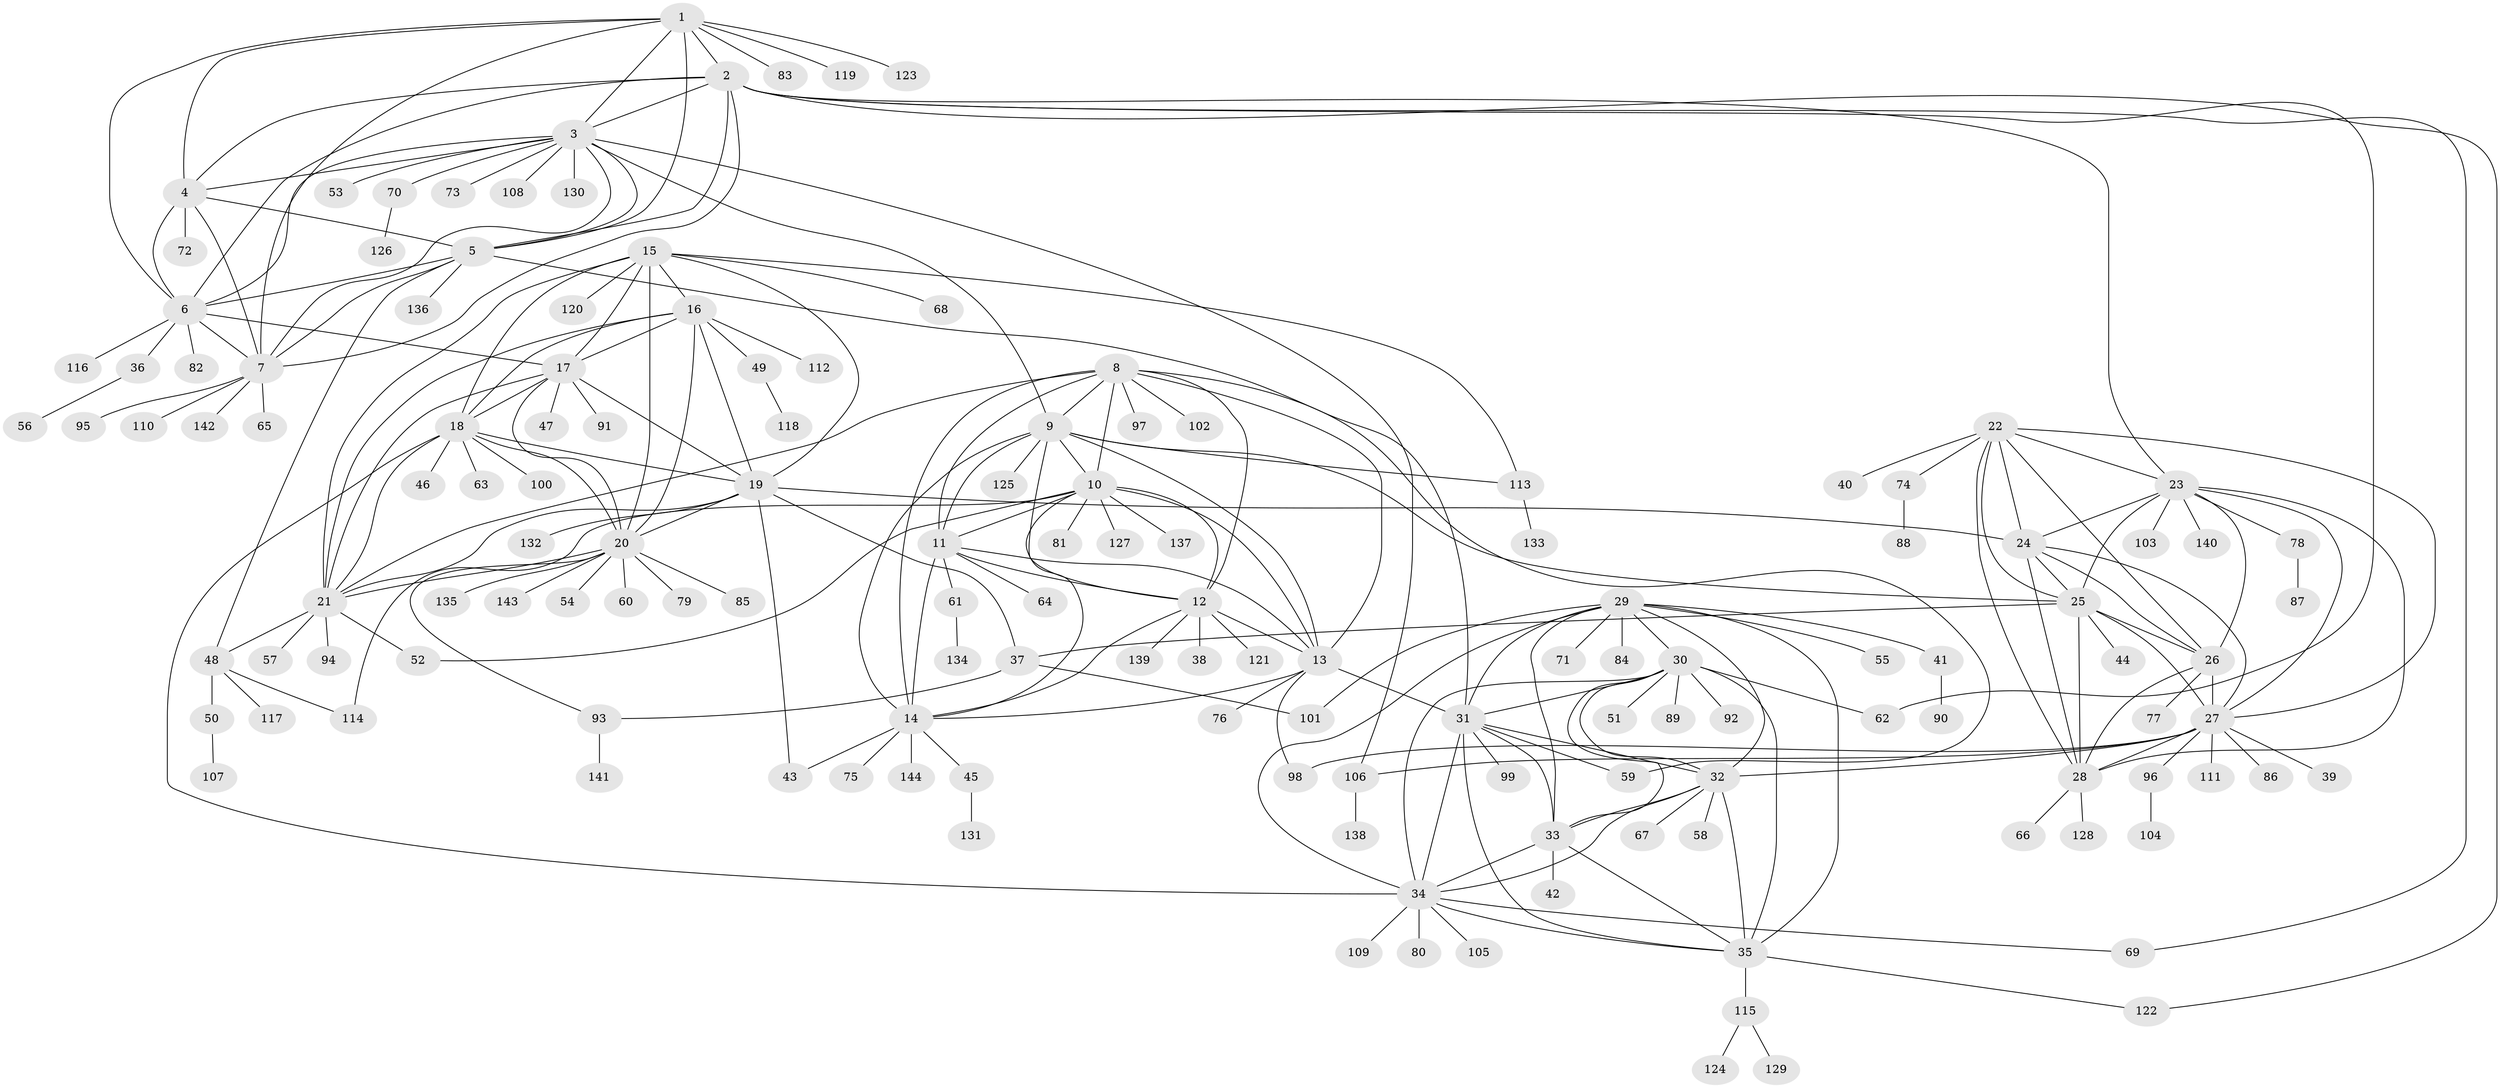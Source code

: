 // coarse degree distribution, {5: 0.023255813953488372, 3: 0.023255813953488372, 4: 0.023255813953488372, 1: 0.7441860465116279, 10: 0.023255813953488372, 9: 0.11627906976744186, 11: 0.023255813953488372, 2: 0.023255813953488372}
// Generated by graph-tools (version 1.1) at 2025/58/03/04/25 21:58:35]
// undirected, 144 vertices, 238 edges
graph export_dot {
graph [start="1"]
  node [color=gray90,style=filled];
  1;
  2;
  3;
  4;
  5;
  6;
  7;
  8;
  9;
  10;
  11;
  12;
  13;
  14;
  15;
  16;
  17;
  18;
  19;
  20;
  21;
  22;
  23;
  24;
  25;
  26;
  27;
  28;
  29;
  30;
  31;
  32;
  33;
  34;
  35;
  36;
  37;
  38;
  39;
  40;
  41;
  42;
  43;
  44;
  45;
  46;
  47;
  48;
  49;
  50;
  51;
  52;
  53;
  54;
  55;
  56;
  57;
  58;
  59;
  60;
  61;
  62;
  63;
  64;
  65;
  66;
  67;
  68;
  69;
  70;
  71;
  72;
  73;
  74;
  75;
  76;
  77;
  78;
  79;
  80;
  81;
  82;
  83;
  84;
  85;
  86;
  87;
  88;
  89;
  90;
  91;
  92;
  93;
  94;
  95;
  96;
  97;
  98;
  99;
  100;
  101;
  102;
  103;
  104;
  105;
  106;
  107;
  108;
  109;
  110;
  111;
  112;
  113;
  114;
  115;
  116;
  117;
  118;
  119;
  120;
  121;
  122;
  123;
  124;
  125;
  126;
  127;
  128;
  129;
  130;
  131;
  132;
  133;
  134;
  135;
  136;
  137;
  138;
  139;
  140;
  141;
  142;
  143;
  144;
  1 -- 2;
  1 -- 3;
  1 -- 4;
  1 -- 5;
  1 -- 6;
  1 -- 7;
  1 -- 83;
  1 -- 119;
  1 -- 123;
  2 -- 3;
  2 -- 4;
  2 -- 5;
  2 -- 6;
  2 -- 7;
  2 -- 23;
  2 -- 62;
  2 -- 69;
  2 -- 122;
  3 -- 4;
  3 -- 5;
  3 -- 6;
  3 -- 7;
  3 -- 9;
  3 -- 53;
  3 -- 70;
  3 -- 73;
  3 -- 106;
  3 -- 108;
  3 -- 130;
  4 -- 5;
  4 -- 6;
  4 -- 7;
  4 -- 72;
  5 -- 6;
  5 -- 7;
  5 -- 31;
  5 -- 48;
  5 -- 136;
  6 -- 7;
  6 -- 17;
  6 -- 36;
  6 -- 82;
  6 -- 116;
  7 -- 65;
  7 -- 95;
  7 -- 110;
  7 -- 142;
  8 -- 9;
  8 -- 10;
  8 -- 11;
  8 -- 12;
  8 -- 13;
  8 -- 14;
  8 -- 21;
  8 -- 59;
  8 -- 97;
  8 -- 102;
  9 -- 10;
  9 -- 11;
  9 -- 12;
  9 -- 13;
  9 -- 14;
  9 -- 25;
  9 -- 113;
  9 -- 125;
  10 -- 11;
  10 -- 12;
  10 -- 13;
  10 -- 14;
  10 -- 52;
  10 -- 81;
  10 -- 114;
  10 -- 127;
  10 -- 137;
  11 -- 12;
  11 -- 13;
  11 -- 14;
  11 -- 61;
  11 -- 64;
  12 -- 13;
  12 -- 14;
  12 -- 38;
  12 -- 121;
  12 -- 139;
  13 -- 14;
  13 -- 31;
  13 -- 76;
  13 -- 98;
  14 -- 43;
  14 -- 45;
  14 -- 75;
  14 -- 144;
  15 -- 16;
  15 -- 17;
  15 -- 18;
  15 -- 19;
  15 -- 20;
  15 -- 21;
  15 -- 68;
  15 -- 113;
  15 -- 120;
  16 -- 17;
  16 -- 18;
  16 -- 19;
  16 -- 20;
  16 -- 21;
  16 -- 49;
  16 -- 112;
  17 -- 18;
  17 -- 19;
  17 -- 20;
  17 -- 21;
  17 -- 47;
  17 -- 91;
  18 -- 19;
  18 -- 20;
  18 -- 21;
  18 -- 34;
  18 -- 46;
  18 -- 63;
  18 -- 100;
  19 -- 20;
  19 -- 21;
  19 -- 24;
  19 -- 37;
  19 -- 43;
  19 -- 132;
  20 -- 21;
  20 -- 54;
  20 -- 60;
  20 -- 79;
  20 -- 85;
  20 -- 93;
  20 -- 135;
  20 -- 143;
  21 -- 48;
  21 -- 52;
  21 -- 57;
  21 -- 94;
  22 -- 23;
  22 -- 24;
  22 -- 25;
  22 -- 26;
  22 -- 27;
  22 -- 28;
  22 -- 40;
  22 -- 74;
  23 -- 24;
  23 -- 25;
  23 -- 26;
  23 -- 27;
  23 -- 28;
  23 -- 78;
  23 -- 103;
  23 -- 140;
  24 -- 25;
  24 -- 26;
  24 -- 27;
  24 -- 28;
  25 -- 26;
  25 -- 27;
  25 -- 28;
  25 -- 37;
  25 -- 44;
  26 -- 27;
  26 -- 28;
  26 -- 77;
  27 -- 28;
  27 -- 32;
  27 -- 39;
  27 -- 86;
  27 -- 96;
  27 -- 98;
  27 -- 106;
  27 -- 111;
  28 -- 66;
  28 -- 128;
  29 -- 30;
  29 -- 31;
  29 -- 32;
  29 -- 33;
  29 -- 34;
  29 -- 35;
  29 -- 41;
  29 -- 55;
  29 -- 71;
  29 -- 84;
  29 -- 101;
  30 -- 31;
  30 -- 32;
  30 -- 33;
  30 -- 34;
  30 -- 35;
  30 -- 51;
  30 -- 62;
  30 -- 89;
  30 -- 92;
  31 -- 32;
  31 -- 33;
  31 -- 34;
  31 -- 35;
  31 -- 59;
  31 -- 99;
  32 -- 33;
  32 -- 34;
  32 -- 35;
  32 -- 58;
  32 -- 67;
  33 -- 34;
  33 -- 35;
  33 -- 42;
  34 -- 35;
  34 -- 69;
  34 -- 80;
  34 -- 105;
  34 -- 109;
  35 -- 115;
  35 -- 122;
  36 -- 56;
  37 -- 93;
  37 -- 101;
  41 -- 90;
  45 -- 131;
  48 -- 50;
  48 -- 114;
  48 -- 117;
  49 -- 118;
  50 -- 107;
  61 -- 134;
  70 -- 126;
  74 -- 88;
  78 -- 87;
  93 -- 141;
  96 -- 104;
  106 -- 138;
  113 -- 133;
  115 -- 124;
  115 -- 129;
}
